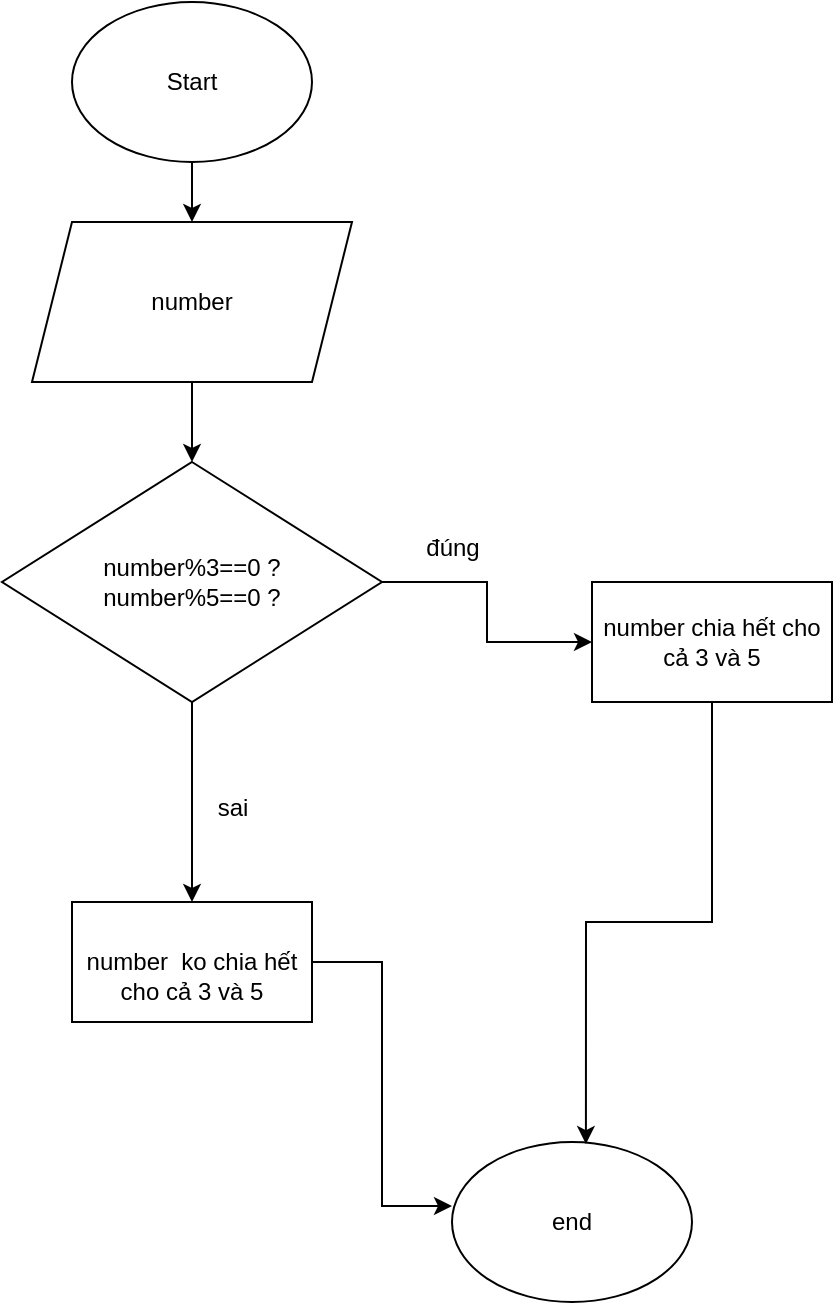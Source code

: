 <mxfile version="22.0.3" type="device">
  <diagram id="C5RBs43oDa-KdzZeNtuy" name="Page-1">
    <mxGraphModel dx="1036" dy="606" grid="1" gridSize="10" guides="1" tooltips="1" connect="1" arrows="1" fold="1" page="1" pageScale="1" pageWidth="827" pageHeight="1169" math="0" shadow="0">
      <root>
        <mxCell id="WIyWlLk6GJQsqaUBKTNV-0" />
        <mxCell id="WIyWlLk6GJQsqaUBKTNV-1" parent="WIyWlLk6GJQsqaUBKTNV-0" />
        <mxCell id="T9UZOMTdptr9Dn5YOGcp-2" style="edgeStyle=orthogonalEdgeStyle;rounded=0;orthogonalLoop=1;jettySize=auto;html=1;entryX=0.5;entryY=0;entryDx=0;entryDy=0;" parent="WIyWlLk6GJQsqaUBKTNV-1" source="T9UZOMTdptr9Dn5YOGcp-0" target="T9UZOMTdptr9Dn5YOGcp-1" edge="1">
          <mxGeometry relative="1" as="geometry" />
        </mxCell>
        <mxCell id="T9UZOMTdptr9Dn5YOGcp-0" value="Start" style="ellipse;whiteSpace=wrap;html=1;" parent="WIyWlLk6GJQsqaUBKTNV-1" vertex="1">
          <mxGeometry x="280" y="10" width="120" height="80" as="geometry" />
        </mxCell>
        <mxCell id="T9UZOMTdptr9Dn5YOGcp-4" style="edgeStyle=orthogonalEdgeStyle;rounded=0;orthogonalLoop=1;jettySize=auto;html=1;entryX=0.5;entryY=0;entryDx=0;entryDy=0;" parent="WIyWlLk6GJQsqaUBKTNV-1" source="T9UZOMTdptr9Dn5YOGcp-1" target="T9UZOMTdptr9Dn5YOGcp-3" edge="1">
          <mxGeometry relative="1" as="geometry" />
        </mxCell>
        <mxCell id="T9UZOMTdptr9Dn5YOGcp-1" value="number" style="shape=parallelogram;perimeter=parallelogramPerimeter;whiteSpace=wrap;html=1;fixedSize=1;" parent="WIyWlLk6GJQsqaUBKTNV-1" vertex="1">
          <mxGeometry x="260" y="120" width="160" height="80" as="geometry" />
        </mxCell>
        <mxCell id="RISEOhuSy-TxQlt44Xhb-0" style="edgeStyle=orthogonalEdgeStyle;rounded=0;orthogonalLoop=1;jettySize=auto;html=1;exitX=0.5;exitY=1;exitDx=0;exitDy=0;entryX=0.5;entryY=0;entryDx=0;entryDy=0;" edge="1" parent="WIyWlLk6GJQsqaUBKTNV-1" source="T9UZOMTdptr9Dn5YOGcp-3" target="T9UZOMTdptr9Dn5YOGcp-5">
          <mxGeometry relative="1" as="geometry" />
        </mxCell>
        <mxCell id="RISEOhuSy-TxQlt44Xhb-2" style="edgeStyle=orthogonalEdgeStyle;rounded=0;orthogonalLoop=1;jettySize=auto;html=1;exitX=1;exitY=0.5;exitDx=0;exitDy=0;" edge="1" parent="WIyWlLk6GJQsqaUBKTNV-1" source="T9UZOMTdptr9Dn5YOGcp-3" target="T9UZOMTdptr9Dn5YOGcp-6">
          <mxGeometry relative="1" as="geometry" />
        </mxCell>
        <mxCell id="T9UZOMTdptr9Dn5YOGcp-3" value="&lt;div&gt;number%3==0 ?&lt;br&gt;&lt;/div&gt;&lt;div&gt;number%5==0 ?&lt;br&gt;&lt;/div&gt;" style="rhombus;whiteSpace=wrap;html=1;" parent="WIyWlLk6GJQsqaUBKTNV-1" vertex="1">
          <mxGeometry x="245" y="240" width="190" height="120" as="geometry" />
        </mxCell>
        <mxCell id="T9UZOMTdptr9Dn5YOGcp-5" value="&lt;br&gt;number&amp;nbsp; ko chia hết cho cả 3 và 5&lt;br&gt;" style="rounded=0;whiteSpace=wrap;html=1;" parent="WIyWlLk6GJQsqaUBKTNV-1" vertex="1">
          <mxGeometry x="280" y="460" width="120" height="60" as="geometry" />
        </mxCell>
        <mxCell id="T9UZOMTdptr9Dn5YOGcp-6" value="number chia hết cho cả 3 và 5" style="rounded=0;whiteSpace=wrap;html=1;" parent="WIyWlLk6GJQsqaUBKTNV-1" vertex="1">
          <mxGeometry x="540" y="300" width="120" height="60" as="geometry" />
        </mxCell>
        <mxCell id="T9UZOMTdptr9Dn5YOGcp-9" value="end" style="ellipse;whiteSpace=wrap;html=1;" parent="WIyWlLk6GJQsqaUBKTNV-1" vertex="1">
          <mxGeometry x="470" y="580" width="120" height="80" as="geometry" />
        </mxCell>
        <mxCell id="T9UZOMTdptr9Dn5YOGcp-10" style="edgeStyle=orthogonalEdgeStyle;rounded=0;orthogonalLoop=1;jettySize=auto;html=1;entryX=0;entryY=0.4;entryDx=0;entryDy=0;entryPerimeter=0;" parent="WIyWlLk6GJQsqaUBKTNV-1" source="T9UZOMTdptr9Dn5YOGcp-5" target="T9UZOMTdptr9Dn5YOGcp-9" edge="1">
          <mxGeometry relative="1" as="geometry" />
        </mxCell>
        <mxCell id="T9UZOMTdptr9Dn5YOGcp-11" style="edgeStyle=orthogonalEdgeStyle;rounded=0;orthogonalLoop=1;jettySize=auto;html=1;entryX=0.558;entryY=0.013;entryDx=0;entryDy=0;entryPerimeter=0;" parent="WIyWlLk6GJQsqaUBKTNV-1" source="T9UZOMTdptr9Dn5YOGcp-6" target="T9UZOMTdptr9Dn5YOGcp-9" edge="1">
          <mxGeometry relative="1" as="geometry" />
        </mxCell>
        <mxCell id="RISEOhuSy-TxQlt44Xhb-1" value="sai&lt;br&gt;" style="text;html=1;align=center;verticalAlign=middle;resizable=0;points=[];autosize=1;strokeColor=none;fillColor=none;" vertex="1" parent="WIyWlLk6GJQsqaUBKTNV-1">
          <mxGeometry x="340" y="398" width="40" height="30" as="geometry" />
        </mxCell>
        <mxCell id="RISEOhuSy-TxQlt44Xhb-3" value="đúng&lt;br&gt;" style="text;html=1;align=center;verticalAlign=middle;resizable=0;points=[];autosize=1;strokeColor=none;fillColor=none;" vertex="1" parent="WIyWlLk6GJQsqaUBKTNV-1">
          <mxGeometry x="445" y="268" width="50" height="30" as="geometry" />
        </mxCell>
      </root>
    </mxGraphModel>
  </diagram>
</mxfile>
